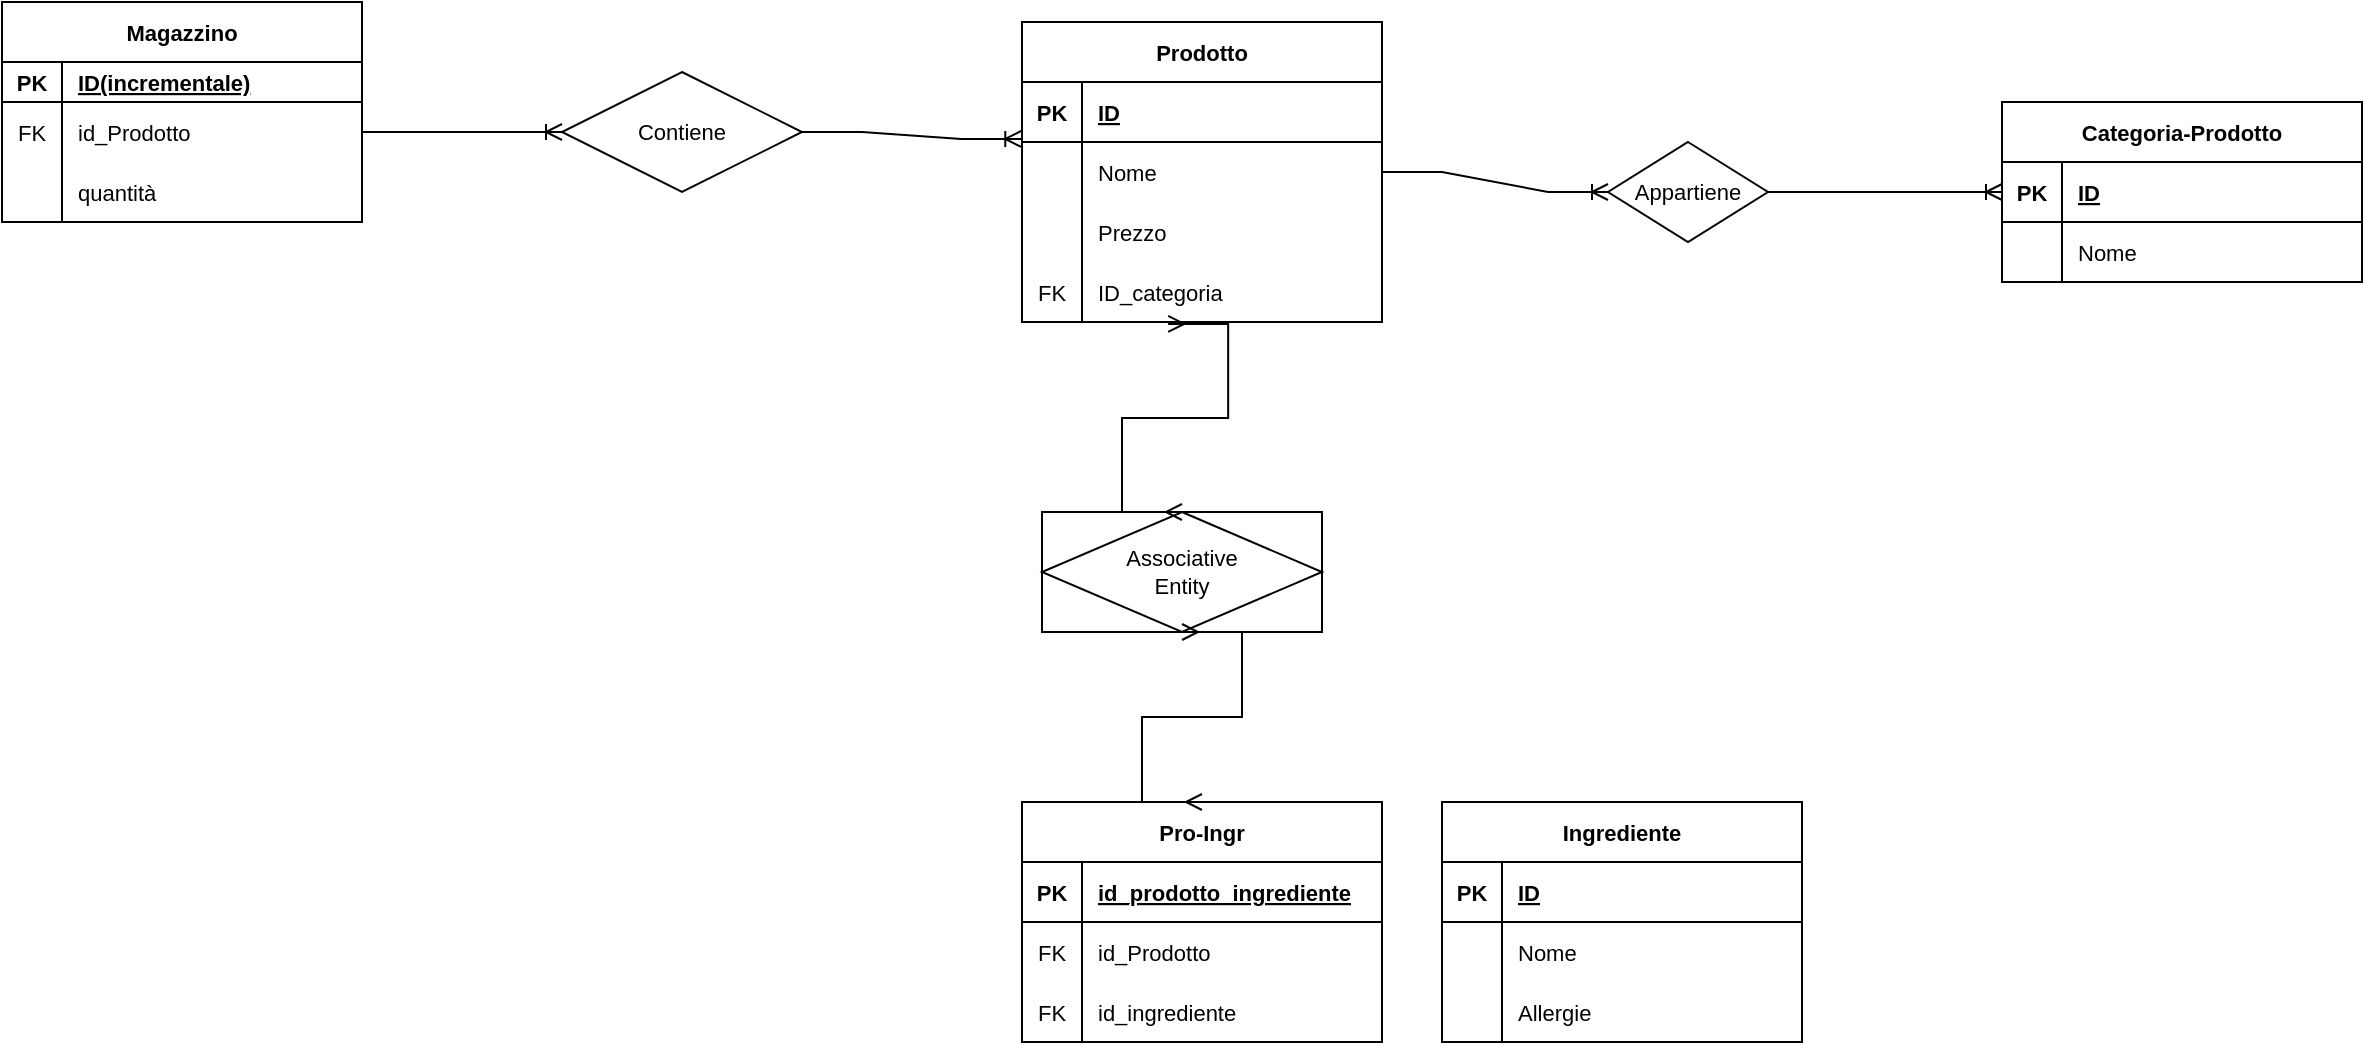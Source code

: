 <mxfile version="20.5.3" type="device"><diagram id="i_TEpS6-mKHr6QmONtOf" name="Pagina-1"><mxGraphModel dx="2675" dy="1698" grid="1" gridSize="10" guides="1" tooltips="1" connect="1" arrows="1" fold="1" page="1" pageScale="1" pageWidth="827" pageHeight="1169" math="0" shadow="0"><root><mxCell id="0"/><mxCell id="1" parent="0"/><mxCell id="b2ad2RK6x6v_tsL9_NvO-17" value="Prodotto" style="shape=table;startSize=30;container=1;collapsible=1;childLayout=tableLayout;fixedRows=1;rowLines=0;fontStyle=1;align=center;resizeLast=1;fontSize=11;" vertex="1" parent="1"><mxGeometry x="-770" y="-1140" width="180" height="150" as="geometry"/></mxCell><mxCell id="b2ad2RK6x6v_tsL9_NvO-18" value="" style="shape=tableRow;horizontal=0;startSize=0;swimlaneHead=0;swimlaneBody=0;fillColor=none;collapsible=0;dropTarget=0;points=[[0,0.5],[1,0.5]];portConstraint=eastwest;top=0;left=0;right=0;bottom=1;fontSize=11;" vertex="1" parent="b2ad2RK6x6v_tsL9_NvO-17"><mxGeometry y="30" width="180" height="30" as="geometry"/></mxCell><mxCell id="b2ad2RK6x6v_tsL9_NvO-19" value="PK" style="shape=partialRectangle;connectable=0;fillColor=none;top=0;left=0;bottom=0;right=0;fontStyle=1;overflow=hidden;fontSize=11;" vertex="1" parent="b2ad2RK6x6v_tsL9_NvO-18"><mxGeometry width="30" height="30" as="geometry"><mxRectangle width="30" height="30" as="alternateBounds"/></mxGeometry></mxCell><mxCell id="b2ad2RK6x6v_tsL9_NvO-20" value="ID" style="shape=partialRectangle;connectable=0;fillColor=none;top=0;left=0;bottom=0;right=0;align=left;spacingLeft=6;fontStyle=5;overflow=hidden;fontSize=11;" vertex="1" parent="b2ad2RK6x6v_tsL9_NvO-18"><mxGeometry x="30" width="150" height="30" as="geometry"><mxRectangle width="150" height="30" as="alternateBounds"/></mxGeometry></mxCell><mxCell id="b2ad2RK6x6v_tsL9_NvO-21" value="" style="shape=tableRow;horizontal=0;startSize=0;swimlaneHead=0;swimlaneBody=0;fillColor=none;collapsible=0;dropTarget=0;points=[[0,0.5],[1,0.5]];portConstraint=eastwest;top=0;left=0;right=0;bottom=0;fontSize=11;" vertex="1" parent="b2ad2RK6x6v_tsL9_NvO-17"><mxGeometry y="60" width="180" height="30" as="geometry"/></mxCell><mxCell id="b2ad2RK6x6v_tsL9_NvO-22" value="" style="shape=partialRectangle;connectable=0;fillColor=none;top=0;left=0;bottom=0;right=0;editable=1;overflow=hidden;fontSize=11;" vertex="1" parent="b2ad2RK6x6v_tsL9_NvO-21"><mxGeometry width="30" height="30" as="geometry"><mxRectangle width="30" height="30" as="alternateBounds"/></mxGeometry></mxCell><mxCell id="b2ad2RK6x6v_tsL9_NvO-23" value="Nome" style="shape=partialRectangle;connectable=0;fillColor=none;top=0;left=0;bottom=0;right=0;align=left;spacingLeft=6;overflow=hidden;fontSize=11;" vertex="1" parent="b2ad2RK6x6v_tsL9_NvO-21"><mxGeometry x="30" width="150" height="30" as="geometry"><mxRectangle width="150" height="30" as="alternateBounds"/></mxGeometry></mxCell><mxCell id="b2ad2RK6x6v_tsL9_NvO-24" value="" style="shape=tableRow;horizontal=0;startSize=0;swimlaneHead=0;swimlaneBody=0;fillColor=none;collapsible=0;dropTarget=0;points=[[0,0.5],[1,0.5]];portConstraint=eastwest;top=0;left=0;right=0;bottom=0;fontSize=11;" vertex="1" parent="b2ad2RK6x6v_tsL9_NvO-17"><mxGeometry y="90" width="180" height="30" as="geometry"/></mxCell><mxCell id="b2ad2RK6x6v_tsL9_NvO-25" value="" style="shape=partialRectangle;connectable=0;fillColor=none;top=0;left=0;bottom=0;right=0;editable=1;overflow=hidden;fontSize=11;" vertex="1" parent="b2ad2RK6x6v_tsL9_NvO-24"><mxGeometry width="30" height="30" as="geometry"><mxRectangle width="30" height="30" as="alternateBounds"/></mxGeometry></mxCell><mxCell id="b2ad2RK6x6v_tsL9_NvO-26" value="Prezzo" style="shape=partialRectangle;connectable=0;fillColor=none;top=0;left=0;bottom=0;right=0;align=left;spacingLeft=6;overflow=hidden;fontSize=11;" vertex="1" parent="b2ad2RK6x6v_tsL9_NvO-24"><mxGeometry x="30" width="150" height="30" as="geometry"><mxRectangle width="150" height="30" as="alternateBounds"/></mxGeometry></mxCell><mxCell id="b2ad2RK6x6v_tsL9_NvO-27" value="" style="shape=tableRow;horizontal=0;startSize=0;swimlaneHead=0;swimlaneBody=0;fillColor=none;collapsible=0;dropTarget=0;points=[[0,0.5],[1,0.5]];portConstraint=eastwest;top=0;left=0;right=0;bottom=0;fontSize=11;" vertex="1" parent="b2ad2RK6x6v_tsL9_NvO-17"><mxGeometry y="120" width="180" height="30" as="geometry"/></mxCell><mxCell id="b2ad2RK6x6v_tsL9_NvO-28" value="FK" style="shape=partialRectangle;connectable=0;fillColor=none;top=0;left=0;bottom=0;right=0;editable=1;overflow=hidden;fontSize=11;" vertex="1" parent="b2ad2RK6x6v_tsL9_NvO-27"><mxGeometry width="30" height="30" as="geometry"><mxRectangle width="30" height="30" as="alternateBounds"/></mxGeometry></mxCell><mxCell id="b2ad2RK6x6v_tsL9_NvO-29" value="ID_categoria" style="shape=partialRectangle;connectable=0;fillColor=none;top=0;left=0;bottom=0;right=0;align=left;spacingLeft=6;overflow=hidden;fontSize=11;" vertex="1" parent="b2ad2RK6x6v_tsL9_NvO-27"><mxGeometry x="30" width="150" height="30" as="geometry"><mxRectangle width="150" height="30" as="alternateBounds"/></mxGeometry></mxCell><mxCell id="b2ad2RK6x6v_tsL9_NvO-30" value="Categoria-Prodotto" style="shape=table;startSize=30;container=1;collapsible=1;childLayout=tableLayout;fixedRows=1;rowLines=0;fontStyle=1;align=center;resizeLast=1;fontSize=11;" vertex="1" parent="1"><mxGeometry x="-280" y="-1100" width="180" height="90" as="geometry"/></mxCell><mxCell id="b2ad2RK6x6v_tsL9_NvO-31" value="" style="shape=tableRow;horizontal=0;startSize=0;swimlaneHead=0;swimlaneBody=0;fillColor=none;collapsible=0;dropTarget=0;points=[[0,0.5],[1,0.5]];portConstraint=eastwest;top=0;left=0;right=0;bottom=1;fontSize=11;" vertex="1" parent="b2ad2RK6x6v_tsL9_NvO-30"><mxGeometry y="30" width="180" height="30" as="geometry"/></mxCell><mxCell id="b2ad2RK6x6v_tsL9_NvO-32" value="PK" style="shape=partialRectangle;connectable=0;fillColor=none;top=0;left=0;bottom=0;right=0;fontStyle=1;overflow=hidden;fontSize=11;" vertex="1" parent="b2ad2RK6x6v_tsL9_NvO-31"><mxGeometry width="30" height="30" as="geometry"><mxRectangle width="30" height="30" as="alternateBounds"/></mxGeometry></mxCell><mxCell id="b2ad2RK6x6v_tsL9_NvO-33" value="ID" style="shape=partialRectangle;connectable=0;fillColor=none;top=0;left=0;bottom=0;right=0;align=left;spacingLeft=6;fontStyle=5;overflow=hidden;fontSize=11;" vertex="1" parent="b2ad2RK6x6v_tsL9_NvO-31"><mxGeometry x="30" width="150" height="30" as="geometry"><mxRectangle width="150" height="30" as="alternateBounds"/></mxGeometry></mxCell><mxCell id="b2ad2RK6x6v_tsL9_NvO-34" value="" style="shape=tableRow;horizontal=0;startSize=0;swimlaneHead=0;swimlaneBody=0;fillColor=none;collapsible=0;dropTarget=0;points=[[0,0.5],[1,0.5]];portConstraint=eastwest;top=0;left=0;right=0;bottom=0;fontSize=11;" vertex="1" parent="b2ad2RK6x6v_tsL9_NvO-30"><mxGeometry y="60" width="180" height="30" as="geometry"/></mxCell><mxCell id="b2ad2RK6x6v_tsL9_NvO-35" value="" style="shape=partialRectangle;connectable=0;fillColor=none;top=0;left=0;bottom=0;right=0;editable=1;overflow=hidden;fontSize=11;" vertex="1" parent="b2ad2RK6x6v_tsL9_NvO-34"><mxGeometry width="30" height="30" as="geometry"><mxRectangle width="30" height="30" as="alternateBounds"/></mxGeometry></mxCell><mxCell id="b2ad2RK6x6v_tsL9_NvO-36" value="Nome" style="shape=partialRectangle;connectable=0;fillColor=none;top=0;left=0;bottom=0;right=0;align=left;spacingLeft=6;overflow=hidden;fontSize=11;" vertex="1" parent="b2ad2RK6x6v_tsL9_NvO-34"><mxGeometry x="30" width="150" height="30" as="geometry"><mxRectangle width="150" height="30" as="alternateBounds"/></mxGeometry></mxCell><mxCell id="b2ad2RK6x6v_tsL9_NvO-43" value="Ingrediente" style="shape=table;startSize=30;container=1;collapsible=1;childLayout=tableLayout;fixedRows=1;rowLines=0;fontStyle=1;align=center;resizeLast=1;fontSize=11;" vertex="1" parent="1"><mxGeometry x="-560" y="-750" width="180" height="120" as="geometry"/></mxCell><mxCell id="b2ad2RK6x6v_tsL9_NvO-44" value="" style="shape=tableRow;horizontal=0;startSize=0;swimlaneHead=0;swimlaneBody=0;fillColor=none;collapsible=0;dropTarget=0;points=[[0,0.5],[1,0.5]];portConstraint=eastwest;top=0;left=0;right=0;bottom=1;fontSize=11;" vertex="1" parent="b2ad2RK6x6v_tsL9_NvO-43"><mxGeometry y="30" width="180" height="30" as="geometry"/></mxCell><mxCell id="b2ad2RK6x6v_tsL9_NvO-45" value="PK" style="shape=partialRectangle;connectable=0;fillColor=none;top=0;left=0;bottom=0;right=0;fontStyle=1;overflow=hidden;fontSize=11;" vertex="1" parent="b2ad2RK6x6v_tsL9_NvO-44"><mxGeometry width="30" height="30" as="geometry"><mxRectangle width="30" height="30" as="alternateBounds"/></mxGeometry></mxCell><mxCell id="b2ad2RK6x6v_tsL9_NvO-46" value="ID" style="shape=partialRectangle;connectable=0;fillColor=none;top=0;left=0;bottom=0;right=0;align=left;spacingLeft=6;fontStyle=5;overflow=hidden;fontSize=11;" vertex="1" parent="b2ad2RK6x6v_tsL9_NvO-44"><mxGeometry x="30" width="150" height="30" as="geometry"><mxRectangle width="150" height="30" as="alternateBounds"/></mxGeometry></mxCell><mxCell id="b2ad2RK6x6v_tsL9_NvO-47" value="" style="shape=tableRow;horizontal=0;startSize=0;swimlaneHead=0;swimlaneBody=0;fillColor=none;collapsible=0;dropTarget=0;points=[[0,0.5],[1,0.5]];portConstraint=eastwest;top=0;left=0;right=0;bottom=0;fontSize=11;" vertex="1" parent="b2ad2RK6x6v_tsL9_NvO-43"><mxGeometry y="60" width="180" height="30" as="geometry"/></mxCell><mxCell id="b2ad2RK6x6v_tsL9_NvO-48" value="" style="shape=partialRectangle;connectable=0;fillColor=none;top=0;left=0;bottom=0;right=0;editable=1;overflow=hidden;fontSize=11;" vertex="1" parent="b2ad2RK6x6v_tsL9_NvO-47"><mxGeometry width="30" height="30" as="geometry"><mxRectangle width="30" height="30" as="alternateBounds"/></mxGeometry></mxCell><mxCell id="b2ad2RK6x6v_tsL9_NvO-49" value="Nome" style="shape=partialRectangle;connectable=0;fillColor=none;top=0;left=0;bottom=0;right=0;align=left;spacingLeft=6;overflow=hidden;fontSize=11;" vertex="1" parent="b2ad2RK6x6v_tsL9_NvO-47"><mxGeometry x="30" width="150" height="30" as="geometry"><mxRectangle width="150" height="30" as="alternateBounds"/></mxGeometry></mxCell><mxCell id="b2ad2RK6x6v_tsL9_NvO-50" value="" style="shape=tableRow;horizontal=0;startSize=0;swimlaneHead=0;swimlaneBody=0;fillColor=none;collapsible=0;dropTarget=0;points=[[0,0.5],[1,0.5]];portConstraint=eastwest;top=0;left=0;right=0;bottom=0;fontSize=11;" vertex="1" parent="b2ad2RK6x6v_tsL9_NvO-43"><mxGeometry y="90" width="180" height="30" as="geometry"/></mxCell><mxCell id="b2ad2RK6x6v_tsL9_NvO-51" value="" style="shape=partialRectangle;connectable=0;fillColor=none;top=0;left=0;bottom=0;right=0;editable=1;overflow=hidden;fontSize=11;" vertex="1" parent="b2ad2RK6x6v_tsL9_NvO-50"><mxGeometry width="30" height="30" as="geometry"><mxRectangle width="30" height="30" as="alternateBounds"/></mxGeometry></mxCell><mxCell id="b2ad2RK6x6v_tsL9_NvO-52" value="Allergie" style="shape=partialRectangle;connectable=0;fillColor=none;top=0;left=0;bottom=0;right=0;align=left;spacingLeft=6;overflow=hidden;fontSize=11;" vertex="1" parent="b2ad2RK6x6v_tsL9_NvO-50"><mxGeometry x="30" width="150" height="30" as="geometry"><mxRectangle width="150" height="30" as="alternateBounds"/></mxGeometry></mxCell><mxCell id="b2ad2RK6x6v_tsL9_NvO-59" value="" style="edgeStyle=entityRelationEdgeStyle;fontSize=12;html=1;endArrow=ERoneToMany;rounded=0;exitX=1;exitY=0.5;exitDx=0;exitDy=0;entryX=0;entryY=0.5;entryDx=0;entryDy=0;" edge="1" parent="1" source="b2ad2RK6x6v_tsL9_NvO-21" target="b2ad2RK6x6v_tsL9_NvO-8"><mxGeometry width="100" height="100" relative="1" as="geometry"><mxPoint x="-430" y="-830" as="sourcePoint"/><mxPoint x="-330" y="-930" as="targetPoint"/></mxGeometry></mxCell><mxCell id="b2ad2RK6x6v_tsL9_NvO-60" value="" style="edgeStyle=entityRelationEdgeStyle;fontSize=12;html=1;endArrow=ERoneToMany;rounded=0;entryX=0;entryY=0.5;entryDx=0;entryDy=0;exitX=1;exitY=0.5;exitDx=0;exitDy=0;" edge="1" parent="1" source="b2ad2RK6x6v_tsL9_NvO-8" target="b2ad2RK6x6v_tsL9_NvO-31"><mxGeometry width="100" height="100" relative="1" as="geometry"><mxPoint x="-405" y="-970" as="sourcePoint"/><mxPoint x="-330" y="-930" as="targetPoint"/></mxGeometry></mxCell><mxCell id="b2ad2RK6x6v_tsL9_NvO-62" value="" style="group" vertex="1" connectable="0" parent="1"><mxGeometry x="-477" y="-1080" width="80" height="50" as="geometry"/></mxCell><mxCell id="b2ad2RK6x6v_tsL9_NvO-8" value="" style="rhombus;whiteSpace=wrap;html=1;" vertex="1" parent="b2ad2RK6x6v_tsL9_NvO-62"><mxGeometry width="80" height="50" as="geometry"/></mxCell><mxCell id="b2ad2RK6x6v_tsL9_NvO-12" value="&lt;font style=&quot;font-size: 11px;&quot;&gt;Appartiene&lt;/font&gt;" style="text;html=1;strokeColor=none;fillColor=none;align=center;verticalAlign=middle;whiteSpace=wrap;rounded=0;" vertex="1" parent="b2ad2RK6x6v_tsL9_NvO-62"><mxGeometry x="10" y="10" width="60" height="30" as="geometry"/></mxCell><mxCell id="b2ad2RK6x6v_tsL9_NvO-63" value="Pro-Ingr" style="shape=table;startSize=30;container=1;collapsible=1;childLayout=tableLayout;fixedRows=1;rowLines=0;fontStyle=1;align=center;resizeLast=1;fontSize=11;" vertex="1" parent="1"><mxGeometry x="-770" y="-750" width="180" height="120" as="geometry"/></mxCell><mxCell id="b2ad2RK6x6v_tsL9_NvO-64" value="" style="shape=tableRow;horizontal=0;startSize=0;swimlaneHead=0;swimlaneBody=0;fillColor=none;collapsible=0;dropTarget=0;points=[[0,0.5],[1,0.5]];portConstraint=eastwest;top=0;left=0;right=0;bottom=1;fontSize=11;" vertex="1" parent="b2ad2RK6x6v_tsL9_NvO-63"><mxGeometry y="30" width="180" height="30" as="geometry"/></mxCell><mxCell id="b2ad2RK6x6v_tsL9_NvO-65" value="PK" style="shape=partialRectangle;connectable=0;fillColor=none;top=0;left=0;bottom=0;right=0;fontStyle=1;overflow=hidden;fontSize=11;" vertex="1" parent="b2ad2RK6x6v_tsL9_NvO-64"><mxGeometry width="30" height="30" as="geometry"><mxRectangle width="30" height="30" as="alternateBounds"/></mxGeometry></mxCell><mxCell id="b2ad2RK6x6v_tsL9_NvO-66" value="id_prodotto_ingrediente" style="shape=partialRectangle;connectable=0;fillColor=none;top=0;left=0;bottom=0;right=0;align=left;spacingLeft=6;fontStyle=5;overflow=hidden;fontSize=11;" vertex="1" parent="b2ad2RK6x6v_tsL9_NvO-64"><mxGeometry x="30" width="150" height="30" as="geometry"><mxRectangle width="150" height="30" as="alternateBounds"/></mxGeometry></mxCell><mxCell id="b2ad2RK6x6v_tsL9_NvO-67" value="" style="shape=tableRow;horizontal=0;startSize=0;swimlaneHead=0;swimlaneBody=0;fillColor=none;collapsible=0;dropTarget=0;points=[[0,0.5],[1,0.5]];portConstraint=eastwest;top=0;left=0;right=0;bottom=0;fontSize=11;" vertex="1" parent="b2ad2RK6x6v_tsL9_NvO-63"><mxGeometry y="60" width="180" height="30" as="geometry"/></mxCell><mxCell id="b2ad2RK6x6v_tsL9_NvO-68" value="FK" style="shape=partialRectangle;connectable=0;fillColor=none;top=0;left=0;bottom=0;right=0;editable=1;overflow=hidden;fontSize=11;" vertex="1" parent="b2ad2RK6x6v_tsL9_NvO-67"><mxGeometry width="30" height="30" as="geometry"><mxRectangle width="30" height="30" as="alternateBounds"/></mxGeometry></mxCell><mxCell id="b2ad2RK6x6v_tsL9_NvO-69" value="id_Prodotto" style="shape=partialRectangle;connectable=0;fillColor=none;top=0;left=0;bottom=0;right=0;align=left;spacingLeft=6;overflow=hidden;fontSize=11;" vertex="1" parent="b2ad2RK6x6v_tsL9_NvO-67"><mxGeometry x="30" width="150" height="30" as="geometry"><mxRectangle width="150" height="30" as="alternateBounds"/></mxGeometry></mxCell><mxCell id="b2ad2RK6x6v_tsL9_NvO-70" value="" style="shape=tableRow;horizontal=0;startSize=0;swimlaneHead=0;swimlaneBody=0;fillColor=none;collapsible=0;dropTarget=0;points=[[0,0.5],[1,0.5]];portConstraint=eastwest;top=0;left=0;right=0;bottom=0;fontSize=11;" vertex="1" parent="b2ad2RK6x6v_tsL9_NvO-63"><mxGeometry y="90" width="180" height="30" as="geometry"/></mxCell><mxCell id="b2ad2RK6x6v_tsL9_NvO-71" value="FK" style="shape=partialRectangle;connectable=0;fillColor=none;top=0;left=0;bottom=0;right=0;editable=1;overflow=hidden;fontSize=11;" vertex="1" parent="b2ad2RK6x6v_tsL9_NvO-70"><mxGeometry width="30" height="30" as="geometry"><mxRectangle width="30" height="30" as="alternateBounds"/></mxGeometry></mxCell><mxCell id="b2ad2RK6x6v_tsL9_NvO-72" value="id_ingrediente" style="shape=partialRectangle;connectable=0;fillColor=none;top=0;left=0;bottom=0;right=0;align=left;spacingLeft=6;overflow=hidden;fontSize=11;" vertex="1" parent="b2ad2RK6x6v_tsL9_NvO-70"><mxGeometry x="30" width="150" height="30" as="geometry"><mxRectangle width="150" height="30" as="alternateBounds"/></mxGeometry></mxCell><mxCell id="b2ad2RK6x6v_tsL9_NvO-79" value="Associative&#10;Entity" style="shape=associativeEntity;whiteSpace=wrap;html=1;align=center;fontSize=11;" vertex="1" parent="1"><mxGeometry x="-760" y="-895" width="140" height="60" as="geometry"/></mxCell><mxCell id="b2ad2RK6x6v_tsL9_NvO-82" value="" style="edgeStyle=entityRelationEdgeStyle;fontSize=12;html=1;endArrow=ERmany;startArrow=ERmany;rounded=0;entryX=0.406;entryY=1.033;entryDx=0;entryDy=0;entryPerimeter=0;exitX=0.5;exitY=0;exitDx=0;exitDy=0;" edge="1" parent="1" source="b2ad2RK6x6v_tsL9_NvO-79" target="b2ad2RK6x6v_tsL9_NvO-27"><mxGeometry width="100" height="100" relative="1" as="geometry"><mxPoint x="-480" y="-860" as="sourcePoint"/><mxPoint x="-380" y="-960" as="targetPoint"/></mxGeometry></mxCell><mxCell id="b2ad2RK6x6v_tsL9_NvO-85" value="" style="edgeStyle=entityRelationEdgeStyle;fontSize=12;html=1;endArrow=ERmany;startArrow=ERmany;rounded=0;entryX=0.5;entryY=1;entryDx=0;entryDy=0;exitX=0.5;exitY=0;exitDx=0;exitDy=0;" edge="1" parent="1" source="b2ad2RK6x6v_tsL9_NvO-63" target="b2ad2RK6x6v_tsL9_NvO-79"><mxGeometry width="100" height="100" relative="1" as="geometry"><mxPoint x="-480" y="-650" as="sourcePoint"/><mxPoint x="-380" y="-750" as="targetPoint"/></mxGeometry></mxCell><mxCell id="b2ad2RK6x6v_tsL9_NvO-86" value="Magazzino" style="shape=table;startSize=30;container=1;collapsible=1;childLayout=tableLayout;fixedRows=1;rowLines=0;fontStyle=1;align=center;resizeLast=1;fontSize=11;" vertex="1" parent="1"><mxGeometry x="-1280" y="-1150" width="180" height="110" as="geometry"/></mxCell><mxCell id="b2ad2RK6x6v_tsL9_NvO-87" value="" style="shape=tableRow;horizontal=0;startSize=0;swimlaneHead=0;swimlaneBody=0;fillColor=none;collapsible=0;dropTarget=0;points=[[0,0.5],[1,0.5]];portConstraint=eastwest;top=0;left=0;right=0;bottom=1;fontSize=11;" vertex="1" parent="b2ad2RK6x6v_tsL9_NvO-86"><mxGeometry y="30" width="180" height="20" as="geometry"/></mxCell><mxCell id="b2ad2RK6x6v_tsL9_NvO-88" value="PK" style="shape=partialRectangle;connectable=0;fillColor=none;top=0;left=0;bottom=0;right=0;fontStyle=1;overflow=hidden;fontSize=11;" vertex="1" parent="b2ad2RK6x6v_tsL9_NvO-87"><mxGeometry width="30" height="20" as="geometry"><mxRectangle width="30" height="20" as="alternateBounds"/></mxGeometry></mxCell><mxCell id="b2ad2RK6x6v_tsL9_NvO-89" value="ID(incrementale)" style="shape=partialRectangle;connectable=0;fillColor=none;top=0;left=0;bottom=0;right=0;align=left;spacingLeft=6;fontStyle=5;overflow=hidden;fontSize=11;" vertex="1" parent="b2ad2RK6x6v_tsL9_NvO-87"><mxGeometry x="30" width="150" height="20" as="geometry"><mxRectangle width="150" height="20" as="alternateBounds"/></mxGeometry></mxCell><mxCell id="b2ad2RK6x6v_tsL9_NvO-90" value="" style="shape=tableRow;horizontal=0;startSize=0;swimlaneHead=0;swimlaneBody=0;fillColor=none;collapsible=0;dropTarget=0;points=[[0,0.5],[1,0.5]];portConstraint=eastwest;top=0;left=0;right=0;bottom=0;fontSize=11;" vertex="1" parent="b2ad2RK6x6v_tsL9_NvO-86"><mxGeometry y="50" width="180" height="30" as="geometry"/></mxCell><mxCell id="b2ad2RK6x6v_tsL9_NvO-91" value="FK" style="shape=partialRectangle;connectable=0;fillColor=none;top=0;left=0;bottom=0;right=0;editable=1;overflow=hidden;fontSize=11;" vertex="1" parent="b2ad2RK6x6v_tsL9_NvO-90"><mxGeometry width="30" height="30" as="geometry"><mxRectangle width="30" height="30" as="alternateBounds"/></mxGeometry></mxCell><mxCell id="b2ad2RK6x6v_tsL9_NvO-92" value="id_Prodotto" style="shape=partialRectangle;connectable=0;fillColor=none;top=0;left=0;bottom=0;right=0;align=left;spacingLeft=6;overflow=hidden;fontSize=11;" vertex="1" parent="b2ad2RK6x6v_tsL9_NvO-90"><mxGeometry x="30" width="150" height="30" as="geometry"><mxRectangle width="150" height="30" as="alternateBounds"/></mxGeometry></mxCell><mxCell id="b2ad2RK6x6v_tsL9_NvO-93" value="" style="shape=tableRow;horizontal=0;startSize=0;swimlaneHead=0;swimlaneBody=0;fillColor=none;collapsible=0;dropTarget=0;points=[[0,0.5],[1,0.5]];portConstraint=eastwest;top=0;left=0;right=0;bottom=0;fontSize=11;" vertex="1" parent="b2ad2RK6x6v_tsL9_NvO-86"><mxGeometry y="80" width="180" height="30" as="geometry"/></mxCell><mxCell id="b2ad2RK6x6v_tsL9_NvO-94" value="" style="shape=partialRectangle;connectable=0;fillColor=none;top=0;left=0;bottom=0;right=0;editable=1;overflow=hidden;fontSize=11;" vertex="1" parent="b2ad2RK6x6v_tsL9_NvO-93"><mxGeometry width="30" height="30" as="geometry"><mxRectangle width="30" height="30" as="alternateBounds"/></mxGeometry></mxCell><mxCell id="b2ad2RK6x6v_tsL9_NvO-95" value="quantità" style="shape=partialRectangle;connectable=0;fillColor=none;top=0;left=0;bottom=0;right=0;align=left;spacingLeft=6;overflow=hidden;fontSize=11;" vertex="1" parent="b2ad2RK6x6v_tsL9_NvO-93"><mxGeometry x="30" width="150" height="30" as="geometry"><mxRectangle width="150" height="30" as="alternateBounds"/></mxGeometry></mxCell><mxCell id="b2ad2RK6x6v_tsL9_NvO-100" value="Contiene" style="shape=rhombus;perimeter=rhombusPerimeter;whiteSpace=wrap;html=1;align=center;fontSize=11;" vertex="1" parent="1"><mxGeometry x="-1000" y="-1115" width="120" height="60" as="geometry"/></mxCell><mxCell id="b2ad2RK6x6v_tsL9_NvO-101" value="" style="edgeStyle=entityRelationEdgeStyle;fontSize=12;html=1;endArrow=ERoneToMany;rounded=0;exitX=1;exitY=0.5;exitDx=0;exitDy=0;entryX=0;entryY=0.5;entryDx=0;entryDy=0;" edge="1" parent="1" source="b2ad2RK6x6v_tsL9_NvO-90" target="b2ad2RK6x6v_tsL9_NvO-100"><mxGeometry width="100" height="100" relative="1" as="geometry"><mxPoint x="-830" y="-950" as="sourcePoint"/><mxPoint x="-730" y="-1050" as="targetPoint"/></mxGeometry></mxCell><mxCell id="b2ad2RK6x6v_tsL9_NvO-102" value="" style="edgeStyle=entityRelationEdgeStyle;fontSize=12;html=1;endArrow=ERoneToMany;rounded=0;exitX=1;exitY=0.5;exitDx=0;exitDy=0;entryX=-0.002;entryY=-0.051;entryDx=0;entryDy=0;entryPerimeter=0;" edge="1" parent="1" source="b2ad2RK6x6v_tsL9_NvO-100" target="b2ad2RK6x6v_tsL9_NvO-21"><mxGeometry width="100" height="100" relative="1" as="geometry"><mxPoint x="-890" y="-1090" as="sourcePoint"/><mxPoint x="-800" y="-1100" as="targetPoint"/></mxGeometry></mxCell></root></mxGraphModel></diagram></mxfile>